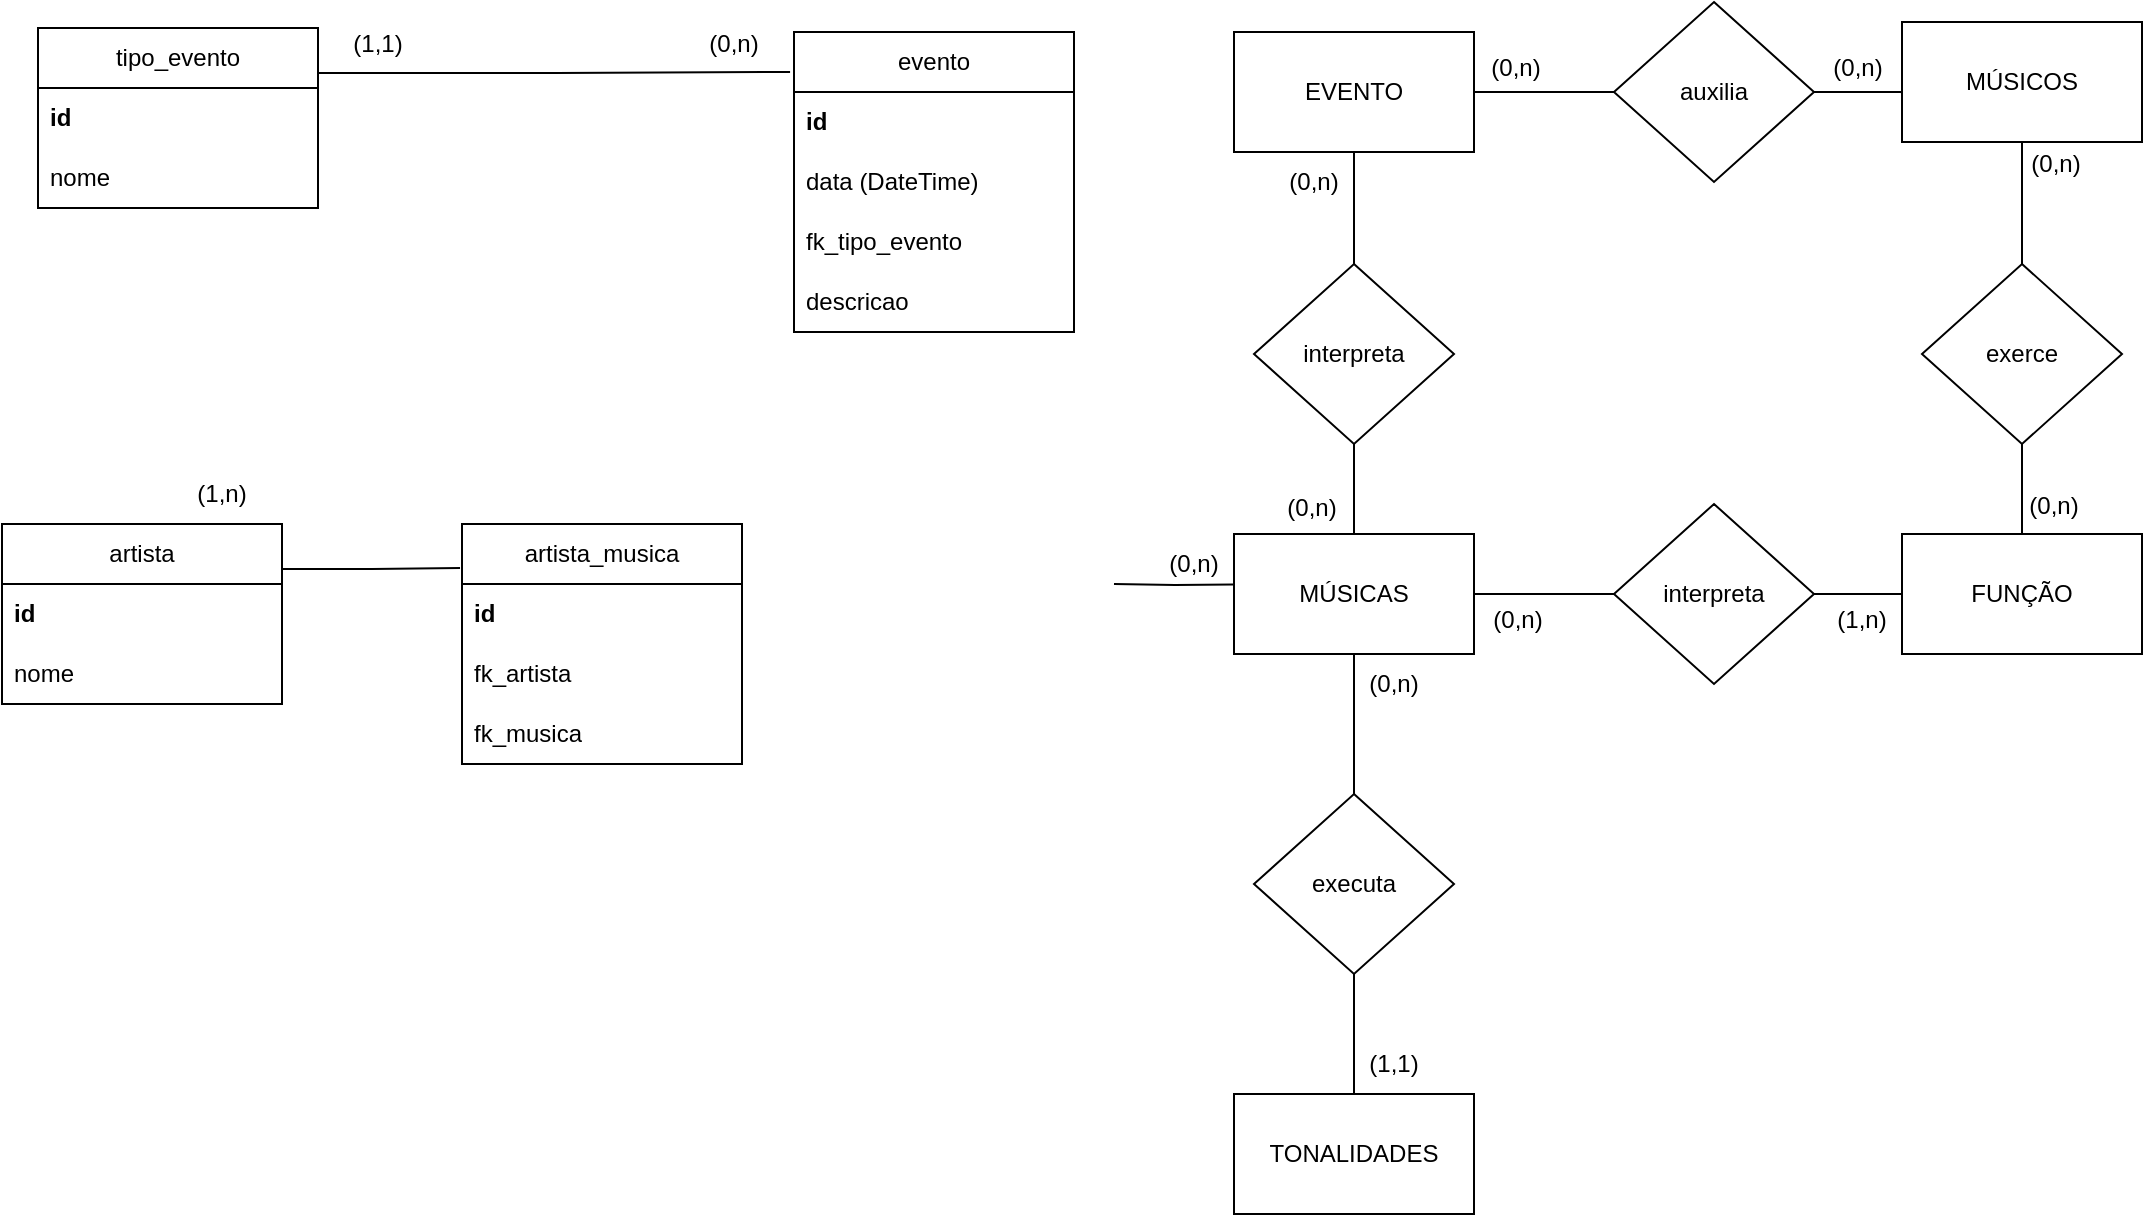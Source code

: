 <mxfile version="26.1.1" pages="4">
  <diagram name="MER_ver4" id="eujvrq_PeS3J3ftfPqxR">
    <mxGraphModel dx="2261" dy="744" grid="1" gridSize="10" guides="1" tooltips="1" connect="1" arrows="1" fold="1" page="1" pageScale="1" pageWidth="827" pageHeight="1169" math="0" shadow="0">
      <root>
        <mxCell id="3Fhdh68ZYhgmU5-VWTLy-0" />
        <mxCell id="3Fhdh68ZYhgmU5-VWTLy-1" parent="3Fhdh68ZYhgmU5-VWTLy-0" />
        <mxCell id="3Fhdh68ZYhgmU5-VWTLy-2" value="MÚSICAS" style="rounded=0;whiteSpace=wrap;html=1;" vertex="1" parent="3Fhdh68ZYhgmU5-VWTLy-1">
          <mxGeometry x="358" y="590" width="120" height="60" as="geometry" />
        </mxCell>
        <mxCell id="3Fhdh68ZYhgmU5-VWTLy-3" value="auxilia" style="rhombus;whiteSpace=wrap;html=1;" vertex="1" parent="3Fhdh68ZYhgmU5-VWTLy-1">
          <mxGeometry x="548" y="324" width="100" height="90" as="geometry" />
        </mxCell>
        <mxCell id="3Fhdh68ZYhgmU5-VWTLy-5" value="FUNÇÃO" style="rounded=0;whiteSpace=wrap;html=1;" vertex="1" parent="3Fhdh68ZYhgmU5-VWTLy-1">
          <mxGeometry x="692" y="590" width="120" height="60" as="geometry" />
        </mxCell>
        <mxCell id="3Fhdh68ZYhgmU5-VWTLy-6" value="" style="endArrow=none;html=1;rounded=0;exitX=1;exitY=0.5;exitDx=0;exitDy=0;entryX=0;entryY=0.5;entryDx=0;entryDy=0;edgeStyle=orthogonalEdgeStyle;elbow=vertical;" edge="1" parent="3Fhdh68ZYhgmU5-VWTLy-1" source="3Fhdh68ZYhgmU5-VWTLy-38" target="3Fhdh68ZYhgmU5-VWTLy-3">
          <mxGeometry width="50" height="50" relative="1" as="geometry">
            <mxPoint x="578" y="534" as="sourcePoint" />
            <mxPoint x="628" y="484" as="targetPoint" />
          </mxGeometry>
        </mxCell>
        <mxCell id="3Fhdh68ZYhgmU5-VWTLy-7" style="edgeStyle=orthogonalEdgeStyle;rounded=0;orthogonalLoop=1;jettySize=auto;html=1;exitX=1;exitY=0.5;exitDx=0;exitDy=0;entryX=-0.005;entryY=0.586;entryDx=0;entryDy=0;endArrow=none;startFill=0;entryPerimeter=0;" edge="1" parent="3Fhdh68ZYhgmU5-VWTLy-1" source="3Fhdh68ZYhgmU5-VWTLy-3" target="3Fhdh68ZYhgmU5-VWTLy-35">
          <mxGeometry relative="1" as="geometry">
            <Array as="points">
              <mxPoint x="708" y="369" />
            </Array>
          </mxGeometry>
        </mxCell>
        <mxCell id="3Fhdh68ZYhgmU5-VWTLy-8" value="TONALIDADES" style="rounded=0;whiteSpace=wrap;html=1;" vertex="1" parent="3Fhdh68ZYhgmU5-VWTLy-1">
          <mxGeometry x="358" y="870" width="120" height="60" as="geometry" />
        </mxCell>
        <mxCell id="3Fhdh68ZYhgmU5-VWTLy-9" style="edgeStyle=orthogonalEdgeStyle;rounded=0;orthogonalLoop=1;jettySize=auto;html=1;exitX=0.5;exitY=1;exitDx=0;exitDy=0;entryX=0.5;entryY=0;entryDx=0;entryDy=0;endArrow=none;startFill=0;" edge="1" parent="3Fhdh68ZYhgmU5-VWTLy-1" source="3Fhdh68ZYhgmU5-VWTLy-33" target="3Fhdh68ZYhgmU5-VWTLy-5">
          <mxGeometry relative="1" as="geometry" />
        </mxCell>
        <mxCell id="3Fhdh68ZYhgmU5-VWTLy-10" style="edgeStyle=orthogonalEdgeStyle;rounded=0;orthogonalLoop=1;jettySize=auto;html=1;exitX=0.5;exitY=1;exitDx=0;exitDy=0;endArrow=none;startFill=0;" edge="1" parent="3Fhdh68ZYhgmU5-VWTLy-1" source="3Fhdh68ZYhgmU5-VWTLy-35" target="3Fhdh68ZYhgmU5-VWTLy-33">
          <mxGeometry relative="1" as="geometry">
            <mxPoint x="712" y="360" as="sourcePoint" />
            <mxPoint x="763" y="275" as="targetPoint" />
          </mxGeometry>
        </mxCell>
        <mxCell id="3Fhdh68ZYhgmU5-VWTLy-11" value="executa" style="rhombus;whiteSpace=wrap;html=1;" vertex="1" parent="3Fhdh68ZYhgmU5-VWTLy-1">
          <mxGeometry x="368" y="720" width="100" height="90" as="geometry" />
        </mxCell>
        <mxCell id="3Fhdh68ZYhgmU5-VWTLy-12" style="edgeStyle=orthogonalEdgeStyle;rounded=0;orthogonalLoop=1;jettySize=auto;html=1;exitX=0.5;exitY=1;exitDx=0;exitDy=0;endArrow=none;startFill=0;entryX=0.5;entryY=0;entryDx=0;entryDy=0;" edge="1" parent="3Fhdh68ZYhgmU5-VWTLy-1" source="3Fhdh68ZYhgmU5-VWTLy-11" target="3Fhdh68ZYhgmU5-VWTLy-8">
          <mxGeometry relative="1" as="geometry">
            <mxPoint x="558" y="680" as="sourcePoint" />
            <mxPoint x="588" y="830" as="targetPoint" />
          </mxGeometry>
        </mxCell>
        <mxCell id="3Fhdh68ZYhgmU5-VWTLy-13" value="(1,1)" style="text;html=1;align=center;verticalAlign=middle;whiteSpace=wrap;rounded=0;" vertex="1" parent="3Fhdh68ZYhgmU5-VWTLy-1">
          <mxGeometry x="408" y="840" width="60" height="30" as="geometry" />
        </mxCell>
        <mxCell id="3Fhdh68ZYhgmU5-VWTLy-16" value="(1,n)" style="text;html=1;align=center;verticalAlign=middle;whiteSpace=wrap;rounded=0;" vertex="1" parent="3Fhdh68ZYhgmU5-VWTLy-1">
          <mxGeometry x="-178" y="555" width="60" height="30" as="geometry" />
        </mxCell>
        <mxCell id="3Fhdh68ZYhgmU5-VWTLy-17" value="" style="group;" vertex="1" connectable="0" parent="3Fhdh68ZYhgmU5-VWTLy-1">
          <mxGeometry x="308" y="590" width="60" height="30" as="geometry" />
        </mxCell>
        <mxCell id="3Fhdh68ZYhgmU5-VWTLy-18" style="rounded=0;orthogonalLoop=1;jettySize=auto;html=1;exitX=1;exitY=0.5;exitDx=0;exitDy=0;endArrow=none;startFill=0;entryX=-0.003;entryY=0.42;entryDx=0;entryDy=0;entryPerimeter=0;edgeStyle=orthogonalEdgeStyle;" edge="1" parent="3Fhdh68ZYhgmU5-VWTLy-17" target="3Fhdh68ZYhgmU5-VWTLy-2">
          <mxGeometry relative="1" as="geometry">
            <mxPoint x="-10" y="25" as="sourcePoint" />
            <mxPoint x="273" y="-160" as="targetPoint" />
          </mxGeometry>
        </mxCell>
        <mxCell id="3Fhdh68ZYhgmU5-VWTLy-19" value="(0,n)" style="text;html=1;align=center;verticalAlign=middle;whiteSpace=wrap;rounded=0;" vertex="1" parent="3Fhdh68ZYhgmU5-VWTLy-17">
          <mxGeometry width="60" height="30" as="geometry" />
        </mxCell>
        <mxCell id="3Fhdh68ZYhgmU5-VWTLy-20" value="" style="group;" vertex="1" connectable="0" parent="3Fhdh68ZYhgmU5-VWTLy-1">
          <mxGeometry x="408" y="650" width="60" height="30" as="geometry" />
        </mxCell>
        <mxCell id="3Fhdh68ZYhgmU5-VWTLy-21" style="edgeStyle=orthogonalEdgeStyle;rounded=0;orthogonalLoop=1;jettySize=auto;html=1;exitX=0.5;exitY=1;exitDx=0;exitDy=0;endArrow=none;startFill=0;entryX=0.5;entryY=0;entryDx=0;entryDy=0;" edge="1" parent="3Fhdh68ZYhgmU5-VWTLy-20" source="3Fhdh68ZYhgmU5-VWTLy-2" target="3Fhdh68ZYhgmU5-VWTLy-11">
          <mxGeometry relative="1" as="geometry">
            <mxPoint x="243.5" y="10" as="sourcePoint" />
            <mxPoint x="273.5" y="160" as="targetPoint" />
          </mxGeometry>
        </mxCell>
        <mxCell id="3Fhdh68ZYhgmU5-VWTLy-22" value="(0,n)" style="text;html=1;align=center;verticalAlign=middle;whiteSpace=wrap;rounded=0;" vertex="1" parent="3Fhdh68ZYhgmU5-VWTLy-20">
          <mxGeometry width="60" height="30" as="geometry" />
        </mxCell>
        <mxCell id="3Fhdh68ZYhgmU5-VWTLy-23" value="interpreta" style="rhombus;whiteSpace=wrap;html=1;" vertex="1" parent="3Fhdh68ZYhgmU5-VWTLy-1">
          <mxGeometry x="548" y="575" width="100" height="90" as="geometry" />
        </mxCell>
        <mxCell id="3Fhdh68ZYhgmU5-VWTLy-24" style="edgeStyle=orthogonalEdgeStyle;rounded=0;orthogonalLoop=1;jettySize=auto;html=1;endArrow=none;startFill=0;entryX=1;entryY=0.5;entryDx=0;entryDy=0;exitX=0;exitY=0.5;exitDx=0;exitDy=0;" edge="1" parent="3Fhdh68ZYhgmU5-VWTLy-1" source="3Fhdh68ZYhgmU5-VWTLy-23" target="3Fhdh68ZYhgmU5-VWTLy-2">
          <mxGeometry relative="1" as="geometry">
            <mxPoint x="628" y="680" as="sourcePoint" />
            <mxPoint x="618" y="750" as="targetPoint" />
          </mxGeometry>
        </mxCell>
        <mxCell id="3Fhdh68ZYhgmU5-VWTLy-25" style="edgeStyle=orthogonalEdgeStyle;rounded=0;orthogonalLoop=1;jettySize=auto;html=1;endArrow=none;startFill=0;entryX=1;entryY=0.5;entryDx=0;entryDy=0;exitX=0;exitY=0.5;exitDx=0;exitDy=0;" edge="1" parent="3Fhdh68ZYhgmU5-VWTLy-1" source="3Fhdh68ZYhgmU5-VWTLy-5" target="3Fhdh68ZYhgmU5-VWTLy-23">
          <mxGeometry relative="1" as="geometry">
            <mxPoint x="602" y="750" as="sourcePoint" />
            <mxPoint x="701.97" y="730" as="targetPoint" />
            <Array as="points" />
          </mxGeometry>
        </mxCell>
        <mxCell id="3Fhdh68ZYhgmU5-VWTLy-26" value="(0,n)" style="text;html=1;align=center;verticalAlign=middle;whiteSpace=wrap;rounded=0;" vertex="1" parent="3Fhdh68ZYhgmU5-VWTLy-1">
          <mxGeometry x="470" y="618" width="60" height="30" as="geometry" />
        </mxCell>
        <mxCell id="3Fhdh68ZYhgmU5-VWTLy-27" value="(1,n)" style="text;html=1;align=center;verticalAlign=middle;whiteSpace=wrap;rounded=0;" vertex="1" parent="3Fhdh68ZYhgmU5-VWTLy-1">
          <mxGeometry x="642" y="618" width="60" height="30" as="geometry" />
        </mxCell>
        <mxCell id="3Fhdh68ZYhgmU5-VWTLy-28" value="interpreta" style="rhombus;whiteSpace=wrap;html=1;" vertex="1" parent="3Fhdh68ZYhgmU5-VWTLy-1">
          <mxGeometry x="368" y="455" width="100" height="90" as="geometry" />
        </mxCell>
        <mxCell id="3Fhdh68ZYhgmU5-VWTLy-29" style="edgeStyle=orthogonalEdgeStyle;rounded=0;orthogonalLoop=1;jettySize=auto;html=1;endArrow=none;startFill=0;exitX=0.5;exitY=1;exitDx=0;exitDy=0;entryX=0.5;entryY=0;entryDx=0;entryDy=0;" edge="1" parent="3Fhdh68ZYhgmU5-VWTLy-1" source="3Fhdh68ZYhgmU5-VWTLy-38" target="3Fhdh68ZYhgmU5-VWTLy-28">
          <mxGeometry relative="1" as="geometry">
            <mxPoint x="388" y="502.5" as="sourcePoint" />
            <mxPoint x="248" y="504" as="targetPoint" />
          </mxGeometry>
        </mxCell>
        <mxCell id="3Fhdh68ZYhgmU5-VWTLy-30" style="edgeStyle=orthogonalEdgeStyle;rounded=0;orthogonalLoop=1;jettySize=auto;html=1;endArrow=none;startFill=0;entryX=0.5;entryY=0;entryDx=0;entryDy=0;exitX=0.5;exitY=1;exitDx=0;exitDy=0;" edge="1" parent="3Fhdh68ZYhgmU5-VWTLy-1" source="3Fhdh68ZYhgmU5-VWTLy-28" target="3Fhdh68ZYhgmU5-VWTLy-2">
          <mxGeometry relative="1" as="geometry">
            <mxPoint x="668" y="500" as="sourcePoint" />
            <mxPoint x="488" y="515" as="targetPoint" />
          </mxGeometry>
        </mxCell>
        <mxCell id="3Fhdh68ZYhgmU5-VWTLy-31" value="" style="group" vertex="1" connectable="0" parent="3Fhdh68ZYhgmU5-VWTLy-1">
          <mxGeometry x="702" y="455" width="110" height="120" as="geometry" />
        </mxCell>
        <mxCell id="3Fhdh68ZYhgmU5-VWTLy-32" value="" style="group" vertex="1" connectable="0" parent="3Fhdh68ZYhgmU5-VWTLy-31">
          <mxGeometry width="100" height="110" as="geometry" />
        </mxCell>
        <mxCell id="3Fhdh68ZYhgmU5-VWTLy-33" value="exerce" style="rhombus;whiteSpace=wrap;html=1;" vertex="1" parent="3Fhdh68ZYhgmU5-VWTLy-32">
          <mxGeometry width="100" height="90" as="geometry" />
        </mxCell>
        <mxCell id="3Fhdh68ZYhgmU5-VWTLy-34" value="(0,n)" style="text;html=1;align=center;verticalAlign=middle;whiteSpace=wrap;rounded=0;container=0;" vertex="1" parent="3Fhdh68ZYhgmU5-VWTLy-1">
          <mxGeometry x="640" y="342" width="60" height="30" as="geometry" />
        </mxCell>
        <mxCell id="3Fhdh68ZYhgmU5-VWTLy-35" value="MÚSICOS" style="rounded=0;whiteSpace=wrap;html=1;" vertex="1" parent="3Fhdh68ZYhgmU5-VWTLy-1">
          <mxGeometry x="692" y="334" width="120" height="60" as="geometry" />
        </mxCell>
        <mxCell id="3Fhdh68ZYhgmU5-VWTLy-36" value="(0,n)" style="text;html=1;align=center;verticalAlign=middle;whiteSpace=wrap;rounded=0;" vertex="1" parent="3Fhdh68ZYhgmU5-VWTLy-1">
          <mxGeometry x="739" y="390" width="60" height="30" as="geometry" />
        </mxCell>
        <mxCell id="3Fhdh68ZYhgmU5-VWTLy-37" value="" style="group;" vertex="1" connectable="0" parent="3Fhdh68ZYhgmU5-VWTLy-1">
          <mxGeometry x="358" y="334" width="166" height="65" as="geometry" />
        </mxCell>
        <mxCell id="3Fhdh68ZYhgmU5-VWTLy-38" value="EVENTO" style="rounded=0;whiteSpace=wrap;html=1;" vertex="1" parent="3Fhdh68ZYhgmU5-VWTLy-37">
          <mxGeometry y="5" width="120" height="60" as="geometry" />
        </mxCell>
        <mxCell id="3Fhdh68ZYhgmU5-VWTLy-39" value="(0,n)" style="text;html=1;align=center;verticalAlign=middle;whiteSpace=wrap;rounded=0;" vertex="1" parent="3Fhdh68ZYhgmU5-VWTLy-37">
          <mxGeometry x="111" y="8" width="60" height="30" as="geometry" />
        </mxCell>
        <mxCell id="3Fhdh68ZYhgmU5-VWTLy-40" value="(0,n)" style="text;html=1;align=center;verticalAlign=middle;whiteSpace=wrap;rounded=0;" vertex="1" parent="3Fhdh68ZYhgmU5-VWTLy-1">
          <mxGeometry x="368" y="399" width="60" height="30" as="geometry" />
        </mxCell>
        <mxCell id="3Fhdh68ZYhgmU5-VWTLy-41" value="(0,n)" style="text;html=1;align=center;verticalAlign=middle;whiteSpace=wrap;rounded=0;" vertex="1" parent="3Fhdh68ZYhgmU5-VWTLy-1">
          <mxGeometry x="367" y="562" width="60" height="30" as="geometry" />
        </mxCell>
        <mxCell id="3Fhdh68ZYhgmU5-VWTLy-42" value="(0,n)" style="text;html=1;align=center;verticalAlign=middle;whiteSpace=wrap;rounded=0;" vertex="1" parent="3Fhdh68ZYhgmU5-VWTLy-1">
          <mxGeometry x="738" y="560.5" width="60" height="30" as="geometry" />
        </mxCell>
        <mxCell id="3Fhdh68ZYhgmU5-VWTLy-47" value="(1,1)" style="text;html=1;align=center;verticalAlign=middle;whiteSpace=wrap;rounded=0;" vertex="1" parent="3Fhdh68ZYhgmU5-VWTLy-1">
          <mxGeometry x="-100" y="330" width="60" height="30" as="geometry" />
        </mxCell>
        <mxCell id="3Fhdh68ZYhgmU5-VWTLy-48" value="(0,n)" style="text;html=1;align=center;verticalAlign=middle;whiteSpace=wrap;rounded=0;" vertex="1" parent="3Fhdh68ZYhgmU5-VWTLy-1">
          <mxGeometry x="78" y="330" width="60" height="30" as="geometry" />
        </mxCell>
        <mxCell id="keDgH_HDW0-6vQzka-8k-0" value="tipo_evento" style="swimlane;fontStyle=0;childLayout=stackLayout;horizontal=1;startSize=30;horizontalStack=0;resizeParent=1;resizeParentMax=0;resizeLast=0;collapsible=1;marginBottom=0;whiteSpace=wrap;html=1;" vertex="1" parent="3Fhdh68ZYhgmU5-VWTLy-1">
          <mxGeometry x="-240" y="337" width="140" height="90" as="geometry" />
        </mxCell>
        <mxCell id="keDgH_HDW0-6vQzka-8k-1" value="&lt;b&gt;id&lt;/b&gt;" style="text;strokeColor=none;fillColor=none;align=left;verticalAlign=middle;spacingLeft=4;spacingRight=4;overflow=hidden;points=[[0,0.5],[1,0.5]];portConstraint=eastwest;rotatable=0;whiteSpace=wrap;html=1;" vertex="1" parent="keDgH_HDW0-6vQzka-8k-0">
          <mxGeometry y="30" width="140" height="30" as="geometry" />
        </mxCell>
        <mxCell id="keDgH_HDW0-6vQzka-8k-2" value="nome" style="text;strokeColor=none;fillColor=none;align=left;verticalAlign=middle;spacingLeft=4;spacingRight=4;overflow=hidden;points=[[0,0.5],[1,0.5]];portConstraint=eastwest;rotatable=0;whiteSpace=wrap;html=1;" vertex="1" parent="keDgH_HDW0-6vQzka-8k-0">
          <mxGeometry y="60" width="140" height="30" as="geometry" />
        </mxCell>
        <mxCell id="keDgH_HDW0-6vQzka-8k-5" value="evento" style="swimlane;fontStyle=0;childLayout=stackLayout;horizontal=1;startSize=30;horizontalStack=0;resizeParent=1;resizeParentMax=0;resizeLast=0;collapsible=1;marginBottom=0;whiteSpace=wrap;html=1;" vertex="1" parent="3Fhdh68ZYhgmU5-VWTLy-1">
          <mxGeometry x="138" y="339" width="140" height="150" as="geometry" />
        </mxCell>
        <mxCell id="keDgH_HDW0-6vQzka-8k-6" value="&lt;b&gt;id&lt;/b&gt;" style="text;strokeColor=none;fillColor=none;align=left;verticalAlign=middle;spacingLeft=4;spacingRight=4;overflow=hidden;points=[[0,0.5],[1,0.5]];portConstraint=eastwest;rotatable=0;whiteSpace=wrap;html=1;" vertex="1" parent="keDgH_HDW0-6vQzka-8k-5">
          <mxGeometry y="30" width="140" height="30" as="geometry" />
        </mxCell>
        <mxCell id="keDgH_HDW0-6vQzka-8k-7" value="data (DateTime)" style="text;strokeColor=none;fillColor=none;align=left;verticalAlign=middle;spacingLeft=4;spacingRight=4;overflow=hidden;points=[[0,0.5],[1,0.5]];portConstraint=eastwest;rotatable=0;whiteSpace=wrap;html=1;" vertex="1" parent="keDgH_HDW0-6vQzka-8k-5">
          <mxGeometry y="60" width="140" height="30" as="geometry" />
        </mxCell>
        <mxCell id="keDgH_HDW0-6vQzka-8k-8" value="fk_tipo_evento" style="text;strokeColor=none;fillColor=none;align=left;verticalAlign=middle;spacingLeft=4;spacingRight=4;overflow=hidden;points=[[0,0.5],[1,0.5]];portConstraint=eastwest;rotatable=0;whiteSpace=wrap;html=1;" vertex="1" parent="keDgH_HDW0-6vQzka-8k-5">
          <mxGeometry y="90" width="140" height="30" as="geometry" />
        </mxCell>
        <mxCell id="keDgH_HDW0-6vQzka-8k-11" value="descricao" style="text;strokeColor=none;fillColor=none;align=left;verticalAlign=middle;spacingLeft=4;spacingRight=4;overflow=hidden;points=[[0,0.5],[1,0.5]];portConstraint=eastwest;rotatable=0;whiteSpace=wrap;html=1;" vertex="1" parent="keDgH_HDW0-6vQzka-8k-5">
          <mxGeometry y="120" width="140" height="30" as="geometry" />
        </mxCell>
        <mxCell id="keDgH_HDW0-6vQzka-8k-10" style="edgeStyle=orthogonalEdgeStyle;rounded=0;orthogonalLoop=1;jettySize=auto;html=1;exitX=1;exitY=0.25;exitDx=0;exitDy=0;entryX=-0.014;entryY=0.133;entryDx=0;entryDy=0;entryPerimeter=0;endArrow=none;startFill=0;" edge="1" parent="3Fhdh68ZYhgmU5-VWTLy-1" source="keDgH_HDW0-6vQzka-8k-0" target="keDgH_HDW0-6vQzka-8k-5">
          <mxGeometry relative="1" as="geometry" />
        </mxCell>
        <mxCell id="keDgH_HDW0-6vQzka-8k-12" value="artista" style="swimlane;fontStyle=0;childLayout=stackLayout;horizontal=1;startSize=30;horizontalStack=0;resizeParent=1;resizeParentMax=0;resizeLast=0;collapsible=1;marginBottom=0;whiteSpace=wrap;html=1;" vertex="1" parent="3Fhdh68ZYhgmU5-VWTLy-1">
          <mxGeometry x="-258" y="585" width="140" height="90" as="geometry" />
        </mxCell>
        <mxCell id="keDgH_HDW0-6vQzka-8k-13" value="&lt;b&gt;id&lt;/b&gt;" style="text;strokeColor=none;fillColor=none;align=left;verticalAlign=middle;spacingLeft=4;spacingRight=4;overflow=hidden;points=[[0,0.5],[1,0.5]];portConstraint=eastwest;rotatable=0;whiteSpace=wrap;html=1;" vertex="1" parent="keDgH_HDW0-6vQzka-8k-12">
          <mxGeometry y="30" width="140" height="30" as="geometry" />
        </mxCell>
        <mxCell id="keDgH_HDW0-6vQzka-8k-14" value="nome" style="text;strokeColor=none;fillColor=none;align=left;verticalAlign=middle;spacingLeft=4;spacingRight=4;overflow=hidden;points=[[0,0.5],[1,0.5]];portConstraint=eastwest;rotatable=0;whiteSpace=wrap;html=1;" vertex="1" parent="keDgH_HDW0-6vQzka-8k-12">
          <mxGeometry y="60" width="140" height="30" as="geometry" />
        </mxCell>
        <mxCell id="keDgH_HDW0-6vQzka-8k-17" value="artista_musica" style="swimlane;fontStyle=0;childLayout=stackLayout;horizontal=1;startSize=30;horizontalStack=0;resizeParent=1;resizeParentMax=0;resizeLast=0;collapsible=1;marginBottom=0;whiteSpace=wrap;html=1;" vertex="1" parent="3Fhdh68ZYhgmU5-VWTLy-1">
          <mxGeometry x="-28" y="585" width="140" height="120" as="geometry" />
        </mxCell>
        <mxCell id="keDgH_HDW0-6vQzka-8k-18" value="&lt;b&gt;id&lt;/b&gt;" style="text;strokeColor=none;fillColor=none;align=left;verticalAlign=middle;spacingLeft=4;spacingRight=4;overflow=hidden;points=[[0,0.5],[1,0.5]];portConstraint=eastwest;rotatable=0;whiteSpace=wrap;html=1;" vertex="1" parent="keDgH_HDW0-6vQzka-8k-17">
          <mxGeometry y="30" width="140" height="30" as="geometry" />
        </mxCell>
        <mxCell id="keDgH_HDW0-6vQzka-8k-19" value="fk_artista" style="text;strokeColor=none;fillColor=none;align=left;verticalAlign=middle;spacingLeft=4;spacingRight=4;overflow=hidden;points=[[0,0.5],[1,0.5]];portConstraint=eastwest;rotatable=0;whiteSpace=wrap;html=1;" vertex="1" parent="keDgH_HDW0-6vQzka-8k-17">
          <mxGeometry y="60" width="140" height="30" as="geometry" />
        </mxCell>
        <mxCell id="keDgH_HDW0-6vQzka-8k-20" value="fk_musica" style="text;strokeColor=none;fillColor=none;align=left;verticalAlign=middle;spacingLeft=4;spacingRight=4;overflow=hidden;points=[[0,0.5],[1,0.5]];portConstraint=eastwest;rotatable=0;whiteSpace=wrap;html=1;" vertex="1" parent="keDgH_HDW0-6vQzka-8k-17">
          <mxGeometry y="90" width="140" height="30" as="geometry" />
        </mxCell>
        <mxCell id="keDgH_HDW0-6vQzka-8k-22" style="edgeStyle=orthogonalEdgeStyle;rounded=0;orthogonalLoop=1;jettySize=auto;html=1;exitX=1;exitY=0.25;exitDx=0;exitDy=0;entryX=-0.007;entryY=0.183;entryDx=0;entryDy=0;entryPerimeter=0;endArrow=none;startFill=0;endFill=1;" edge="1" parent="3Fhdh68ZYhgmU5-VWTLy-1" source="keDgH_HDW0-6vQzka-8k-12" target="keDgH_HDW0-6vQzka-8k-17">
          <mxGeometry relative="1" as="geometry" />
        </mxCell>
      </root>
    </mxGraphModel>
  </diagram>
  <diagram name="MER_ver3" id="PspEnpLN4uV9ZOp_XvrY">
    <mxGraphModel dx="1434" dy="744" grid="1" gridSize="10" guides="1" tooltips="1" connect="1" arrows="1" fold="1" page="1" pageScale="1" pageWidth="827" pageHeight="1169" math="0" shadow="0">
      <root>
        <mxCell id="5YsJFOS2C-EcRoHomSBd-0" />
        <mxCell id="5YsJFOS2C-EcRoHomSBd-1" parent="5YsJFOS2C-EcRoHomSBd-0" />
        <mxCell id="5YsJFOS2C-EcRoHomSBd-2" value="MÚSICAS" style="rounded=0;whiteSpace=wrap;html=1;" vertex="1" parent="5YsJFOS2C-EcRoHomSBd-1">
          <mxGeometry x="358" y="590" width="120" height="60" as="geometry" />
        </mxCell>
        <mxCell id="5YsJFOS2C-EcRoHomSBd-3" value="auxilia" style="rhombus;whiteSpace=wrap;html=1;" vertex="1" parent="5YsJFOS2C-EcRoHomSBd-1">
          <mxGeometry x="548" y="324" width="100" height="90" as="geometry" />
        </mxCell>
        <mxCell id="5YsJFOS2C-EcRoHomSBd-4" value="ARTISTA" style="rounded=0;whiteSpace=wrap;html=1;" vertex="1" parent="5YsJFOS2C-EcRoHomSBd-1">
          <mxGeometry x="18" y="585" width="120" height="60" as="geometry" />
        </mxCell>
        <mxCell id="5YsJFOS2C-EcRoHomSBd-5" value="FUNÇÃO" style="rounded=0;whiteSpace=wrap;html=1;" vertex="1" parent="5YsJFOS2C-EcRoHomSBd-1">
          <mxGeometry x="692" y="590" width="120" height="60" as="geometry" />
        </mxCell>
        <mxCell id="5YsJFOS2C-EcRoHomSBd-6" value="" style="endArrow=none;html=1;rounded=0;exitX=1;exitY=0.5;exitDx=0;exitDy=0;entryX=0;entryY=0.5;entryDx=0;entryDy=0;edgeStyle=orthogonalEdgeStyle;elbow=vertical;" edge="1" parent="5YsJFOS2C-EcRoHomSBd-1" source="5YsJFOS2C-EcRoHomSBd-38" target="5YsJFOS2C-EcRoHomSBd-3">
          <mxGeometry width="50" height="50" relative="1" as="geometry">
            <mxPoint x="578" y="534" as="sourcePoint" />
            <mxPoint x="628" y="484" as="targetPoint" />
          </mxGeometry>
        </mxCell>
        <mxCell id="5YsJFOS2C-EcRoHomSBd-7" style="edgeStyle=orthogonalEdgeStyle;rounded=0;orthogonalLoop=1;jettySize=auto;html=1;exitX=1;exitY=0.5;exitDx=0;exitDy=0;entryX=-0.005;entryY=0.586;entryDx=0;entryDy=0;endArrow=none;startFill=0;entryPerimeter=0;" edge="1" parent="5YsJFOS2C-EcRoHomSBd-1" source="5YsJFOS2C-EcRoHomSBd-3" target="5YsJFOS2C-EcRoHomSBd-35">
          <mxGeometry relative="1" as="geometry">
            <Array as="points">
              <mxPoint x="708" y="369" />
            </Array>
          </mxGeometry>
        </mxCell>
        <mxCell id="5YsJFOS2C-EcRoHomSBd-8" value="TONALIDADES" style="rounded=0;whiteSpace=wrap;html=1;" vertex="1" parent="5YsJFOS2C-EcRoHomSBd-1">
          <mxGeometry x="358" y="870" width="120" height="60" as="geometry" />
        </mxCell>
        <mxCell id="5YsJFOS2C-EcRoHomSBd-9" style="edgeStyle=orthogonalEdgeStyle;rounded=0;orthogonalLoop=1;jettySize=auto;html=1;exitX=0.5;exitY=1;exitDx=0;exitDy=0;entryX=0.5;entryY=0;entryDx=0;entryDy=0;endArrow=none;startFill=0;" edge="1" parent="5YsJFOS2C-EcRoHomSBd-1" source="5YsJFOS2C-EcRoHomSBd-33" target="5YsJFOS2C-EcRoHomSBd-5">
          <mxGeometry relative="1" as="geometry" />
        </mxCell>
        <mxCell id="5YsJFOS2C-EcRoHomSBd-10" style="edgeStyle=orthogonalEdgeStyle;rounded=0;orthogonalLoop=1;jettySize=auto;html=1;exitX=0.5;exitY=1;exitDx=0;exitDy=0;endArrow=none;startFill=0;" edge="1" parent="5YsJFOS2C-EcRoHomSBd-1" source="5YsJFOS2C-EcRoHomSBd-35" target="5YsJFOS2C-EcRoHomSBd-33">
          <mxGeometry relative="1" as="geometry">
            <mxPoint x="712" y="360" as="sourcePoint" />
            <mxPoint x="763" y="275" as="targetPoint" />
          </mxGeometry>
        </mxCell>
        <mxCell id="5YsJFOS2C-EcRoHomSBd-11" value="executa" style="rhombus;whiteSpace=wrap;html=1;" vertex="1" parent="5YsJFOS2C-EcRoHomSBd-1">
          <mxGeometry x="368" y="720" width="100" height="90" as="geometry" />
        </mxCell>
        <mxCell id="5YsJFOS2C-EcRoHomSBd-12" style="edgeStyle=orthogonalEdgeStyle;rounded=0;orthogonalLoop=1;jettySize=auto;html=1;exitX=0.5;exitY=1;exitDx=0;exitDy=0;endArrow=none;startFill=0;entryX=0.5;entryY=0;entryDx=0;entryDy=0;" edge="1" parent="5YsJFOS2C-EcRoHomSBd-1" source="5YsJFOS2C-EcRoHomSBd-11" target="5YsJFOS2C-EcRoHomSBd-8">
          <mxGeometry relative="1" as="geometry">
            <mxPoint x="558" y="680" as="sourcePoint" />
            <mxPoint x="588" y="830" as="targetPoint" />
          </mxGeometry>
        </mxCell>
        <mxCell id="5YsJFOS2C-EcRoHomSBd-13" value="(1,1)" style="text;html=1;align=center;verticalAlign=middle;whiteSpace=wrap;rounded=0;" vertex="1" parent="5YsJFOS2C-EcRoHomSBd-1">
          <mxGeometry x="408" y="840" width="60" height="30" as="geometry" />
        </mxCell>
        <mxCell id="5YsJFOS2C-EcRoHomSBd-14" value="interpreta" style="rhombus;whiteSpace=wrap;html=1;" vertex="1" parent="5YsJFOS2C-EcRoHomSBd-1">
          <mxGeometry x="198" y="570" width="100" height="90" as="geometry" />
        </mxCell>
        <mxCell id="5YsJFOS2C-EcRoHomSBd-15" style="edgeStyle=orthogonalEdgeStyle;rounded=0;orthogonalLoop=1;jettySize=auto;html=1;exitX=1;exitY=0.5;exitDx=0;exitDy=0;endArrow=none;startFill=0;entryX=0;entryY=0.5;entryDx=0;entryDy=0;" edge="1" parent="5YsJFOS2C-EcRoHomSBd-1" source="5YsJFOS2C-EcRoHomSBd-4" target="5YsJFOS2C-EcRoHomSBd-14">
          <mxGeometry relative="1" as="geometry">
            <mxPoint x="368" y="480" as="sourcePoint" />
            <mxPoint x="248" y="560" as="targetPoint" />
            <Array as="points" />
          </mxGeometry>
        </mxCell>
        <mxCell id="5YsJFOS2C-EcRoHomSBd-16" value="(1,n)" style="text;html=1;align=center;verticalAlign=middle;whiteSpace=wrap;rounded=0;" vertex="1" parent="5YsJFOS2C-EcRoHomSBd-1">
          <mxGeometry x="126" y="588" width="60" height="30" as="geometry" />
        </mxCell>
        <mxCell id="5YsJFOS2C-EcRoHomSBd-17" value="" style="group;" vertex="1" connectable="0" parent="5YsJFOS2C-EcRoHomSBd-1">
          <mxGeometry x="308" y="590" width="60" height="30" as="geometry" />
        </mxCell>
        <mxCell id="5YsJFOS2C-EcRoHomSBd-18" style="rounded=0;orthogonalLoop=1;jettySize=auto;html=1;exitX=1;exitY=0.5;exitDx=0;exitDy=0;endArrow=none;startFill=0;entryX=-0.003;entryY=0.42;entryDx=0;entryDy=0;entryPerimeter=0;edgeStyle=orthogonalEdgeStyle;" edge="1" parent="5YsJFOS2C-EcRoHomSBd-17" source="5YsJFOS2C-EcRoHomSBd-14" target="5YsJFOS2C-EcRoHomSBd-2">
          <mxGeometry relative="1" as="geometry">
            <mxPoint x="253" y="-230" as="sourcePoint" />
            <mxPoint x="273" y="-160" as="targetPoint" />
          </mxGeometry>
        </mxCell>
        <mxCell id="5YsJFOS2C-EcRoHomSBd-19" value="(0,n)" style="text;html=1;align=center;verticalAlign=middle;whiteSpace=wrap;rounded=0;" vertex="1" parent="5YsJFOS2C-EcRoHomSBd-17">
          <mxGeometry width="60" height="30" as="geometry" />
        </mxCell>
        <mxCell id="5YsJFOS2C-EcRoHomSBd-20" value="" style="group;" vertex="1" connectable="0" parent="5YsJFOS2C-EcRoHomSBd-1">
          <mxGeometry x="408" y="650" width="60" height="30" as="geometry" />
        </mxCell>
        <mxCell id="5YsJFOS2C-EcRoHomSBd-21" style="edgeStyle=orthogonalEdgeStyle;rounded=0;orthogonalLoop=1;jettySize=auto;html=1;exitX=0.5;exitY=1;exitDx=0;exitDy=0;endArrow=none;startFill=0;entryX=0.5;entryY=0;entryDx=0;entryDy=0;" edge="1" parent="5YsJFOS2C-EcRoHomSBd-20" source="5YsJFOS2C-EcRoHomSBd-2" target="5YsJFOS2C-EcRoHomSBd-11">
          <mxGeometry relative="1" as="geometry">
            <mxPoint x="243.5" y="10" as="sourcePoint" />
            <mxPoint x="273.5" y="160" as="targetPoint" />
          </mxGeometry>
        </mxCell>
        <mxCell id="5YsJFOS2C-EcRoHomSBd-22" value="(0,n)" style="text;html=1;align=center;verticalAlign=middle;whiteSpace=wrap;rounded=0;" vertex="1" parent="5YsJFOS2C-EcRoHomSBd-20">
          <mxGeometry width="60" height="30" as="geometry" />
        </mxCell>
        <mxCell id="5YsJFOS2C-EcRoHomSBd-23" value="interpreta" style="rhombus;whiteSpace=wrap;html=1;" vertex="1" parent="5YsJFOS2C-EcRoHomSBd-1">
          <mxGeometry x="548" y="575" width="100" height="90" as="geometry" />
        </mxCell>
        <mxCell id="5YsJFOS2C-EcRoHomSBd-24" style="edgeStyle=orthogonalEdgeStyle;rounded=0;orthogonalLoop=1;jettySize=auto;html=1;endArrow=none;startFill=0;entryX=1;entryY=0.5;entryDx=0;entryDy=0;exitX=0;exitY=0.5;exitDx=0;exitDy=0;" edge="1" parent="5YsJFOS2C-EcRoHomSBd-1" source="5YsJFOS2C-EcRoHomSBd-23" target="5YsJFOS2C-EcRoHomSBd-2">
          <mxGeometry relative="1" as="geometry">
            <mxPoint x="628" y="680" as="sourcePoint" />
            <mxPoint x="618" y="750" as="targetPoint" />
          </mxGeometry>
        </mxCell>
        <mxCell id="5YsJFOS2C-EcRoHomSBd-25" style="edgeStyle=orthogonalEdgeStyle;rounded=0;orthogonalLoop=1;jettySize=auto;html=1;endArrow=none;startFill=0;entryX=1;entryY=0.5;entryDx=0;entryDy=0;exitX=0;exitY=0.5;exitDx=0;exitDy=0;" edge="1" parent="5YsJFOS2C-EcRoHomSBd-1" source="5YsJFOS2C-EcRoHomSBd-5" target="5YsJFOS2C-EcRoHomSBd-23">
          <mxGeometry relative="1" as="geometry">
            <mxPoint x="602" y="750" as="sourcePoint" />
            <mxPoint x="701.97" y="730" as="targetPoint" />
            <Array as="points" />
          </mxGeometry>
        </mxCell>
        <mxCell id="5YsJFOS2C-EcRoHomSBd-26" value="(0,n)" style="text;html=1;align=center;verticalAlign=middle;whiteSpace=wrap;rounded=0;" vertex="1" parent="5YsJFOS2C-EcRoHomSBd-1">
          <mxGeometry x="470" y="618" width="60" height="30" as="geometry" />
        </mxCell>
        <mxCell id="5YsJFOS2C-EcRoHomSBd-27" value="(1,n)" style="text;html=1;align=center;verticalAlign=middle;whiteSpace=wrap;rounded=0;" vertex="1" parent="5YsJFOS2C-EcRoHomSBd-1">
          <mxGeometry x="642" y="618" width="60" height="30" as="geometry" />
        </mxCell>
        <mxCell id="5YsJFOS2C-EcRoHomSBd-28" value="interpreta" style="rhombus;whiteSpace=wrap;html=1;" vertex="1" parent="5YsJFOS2C-EcRoHomSBd-1">
          <mxGeometry x="368" y="455" width="100" height="90" as="geometry" />
        </mxCell>
        <mxCell id="5YsJFOS2C-EcRoHomSBd-29" style="edgeStyle=orthogonalEdgeStyle;rounded=0;orthogonalLoop=1;jettySize=auto;html=1;endArrow=none;startFill=0;exitX=0.5;exitY=1;exitDx=0;exitDy=0;entryX=0.5;entryY=0;entryDx=0;entryDy=0;" edge="1" parent="5YsJFOS2C-EcRoHomSBd-1" source="5YsJFOS2C-EcRoHomSBd-38" target="5YsJFOS2C-EcRoHomSBd-28">
          <mxGeometry relative="1" as="geometry">
            <mxPoint x="388" y="502.5" as="sourcePoint" />
            <mxPoint x="248" y="504" as="targetPoint" />
          </mxGeometry>
        </mxCell>
        <mxCell id="5YsJFOS2C-EcRoHomSBd-30" style="edgeStyle=orthogonalEdgeStyle;rounded=0;orthogonalLoop=1;jettySize=auto;html=1;endArrow=none;startFill=0;entryX=0.5;entryY=0;entryDx=0;entryDy=0;exitX=0.5;exitY=1;exitDx=0;exitDy=0;" edge="1" parent="5YsJFOS2C-EcRoHomSBd-1" source="5YsJFOS2C-EcRoHomSBd-28" target="5YsJFOS2C-EcRoHomSBd-2">
          <mxGeometry relative="1" as="geometry">
            <mxPoint x="668" y="500" as="sourcePoint" />
            <mxPoint x="488" y="515" as="targetPoint" />
          </mxGeometry>
        </mxCell>
        <mxCell id="5YsJFOS2C-EcRoHomSBd-31" value="" style="group" vertex="1" connectable="0" parent="5YsJFOS2C-EcRoHomSBd-1">
          <mxGeometry x="702" y="455" width="110" height="120" as="geometry" />
        </mxCell>
        <mxCell id="5YsJFOS2C-EcRoHomSBd-32" value="" style="group" vertex="1" connectable="0" parent="5YsJFOS2C-EcRoHomSBd-31">
          <mxGeometry width="100" height="110" as="geometry" />
        </mxCell>
        <mxCell id="5YsJFOS2C-EcRoHomSBd-33" value="exerce" style="rhombus;whiteSpace=wrap;html=1;" vertex="1" parent="5YsJFOS2C-EcRoHomSBd-32">
          <mxGeometry width="100" height="90" as="geometry" />
        </mxCell>
        <mxCell id="5YsJFOS2C-EcRoHomSBd-34" value="(0,n)" style="text;html=1;align=center;verticalAlign=middle;whiteSpace=wrap;rounded=0;container=0;" vertex="1" parent="5YsJFOS2C-EcRoHomSBd-1">
          <mxGeometry x="640" y="342" width="60" height="30" as="geometry" />
        </mxCell>
        <mxCell id="5YsJFOS2C-EcRoHomSBd-35" value="MÚSICOS" style="rounded=0;whiteSpace=wrap;html=1;" vertex="1" parent="5YsJFOS2C-EcRoHomSBd-1">
          <mxGeometry x="692" y="334" width="120" height="60" as="geometry" />
        </mxCell>
        <mxCell id="5YsJFOS2C-EcRoHomSBd-36" value="(0,n)" style="text;html=1;align=center;verticalAlign=middle;whiteSpace=wrap;rounded=0;" vertex="1" parent="5YsJFOS2C-EcRoHomSBd-1">
          <mxGeometry x="739" y="390" width="60" height="30" as="geometry" />
        </mxCell>
        <mxCell id="5YsJFOS2C-EcRoHomSBd-37" value="" style="group;" vertex="1" connectable="0" parent="5YsJFOS2C-EcRoHomSBd-1">
          <mxGeometry x="358" y="334" width="166" height="65" as="geometry" />
        </mxCell>
        <mxCell id="5YsJFOS2C-EcRoHomSBd-38" value="EVENTO" style="rounded=0;whiteSpace=wrap;html=1;" vertex="1" parent="5YsJFOS2C-EcRoHomSBd-37">
          <mxGeometry y="5" width="120" height="60" as="geometry" />
        </mxCell>
        <mxCell id="5YsJFOS2C-EcRoHomSBd-39" value="(0,n)" style="text;html=1;align=center;verticalAlign=middle;whiteSpace=wrap;rounded=0;" vertex="1" parent="5YsJFOS2C-EcRoHomSBd-37">
          <mxGeometry x="111" y="8" width="60" height="30" as="geometry" />
        </mxCell>
        <mxCell id="5YsJFOS2C-EcRoHomSBd-40" value="(0,n)" style="text;html=1;align=center;verticalAlign=middle;whiteSpace=wrap;rounded=0;" vertex="1" parent="5YsJFOS2C-EcRoHomSBd-1">
          <mxGeometry x="368" y="399" width="60" height="30" as="geometry" />
        </mxCell>
        <mxCell id="5YsJFOS2C-EcRoHomSBd-41" value="(0,n)" style="text;html=1;align=center;verticalAlign=middle;whiteSpace=wrap;rounded=0;" vertex="1" parent="5YsJFOS2C-EcRoHomSBd-1">
          <mxGeometry x="367" y="562" width="60" height="30" as="geometry" />
        </mxCell>
        <mxCell id="5YsJFOS2C-EcRoHomSBd-42" value="(0,n)" style="text;html=1;align=center;verticalAlign=middle;whiteSpace=wrap;rounded=0;" vertex="1" parent="5YsJFOS2C-EcRoHomSBd-1">
          <mxGeometry x="738" y="560.5" width="60" height="30" as="geometry" />
        </mxCell>
        <mxCell id="91YeXnPzCWtQWNc_IhD9-0" value="TIPO_EVENTO" style="rounded=0;whiteSpace=wrap;html=1;" vertex="1" parent="5YsJFOS2C-EcRoHomSBd-1">
          <mxGeometry x="18" y="339" width="120" height="60" as="geometry" />
        </mxCell>
        <mxCell id="91YeXnPzCWtQWNc_IhD9-2" value="classificado" style="rhombus;whiteSpace=wrap;html=1;" vertex="1" parent="5YsJFOS2C-EcRoHomSBd-1">
          <mxGeometry x="198" y="324" width="100" height="90" as="geometry" />
        </mxCell>
        <mxCell id="91YeXnPzCWtQWNc_IhD9-3" value="" style="endArrow=none;html=1;rounded=0;exitX=0;exitY=0.5;exitDx=0;exitDy=0;entryX=1;entryY=0.5;entryDx=0;entryDy=0;" edge="1" parent="5YsJFOS2C-EcRoHomSBd-1" source="5YsJFOS2C-EcRoHomSBd-38" target="91YeXnPzCWtQWNc_IhD9-2">
          <mxGeometry width="50" height="50" relative="1" as="geometry">
            <mxPoint x="408" y="324" as="sourcePoint" />
            <mxPoint x="458" y="274" as="targetPoint" />
          </mxGeometry>
        </mxCell>
        <mxCell id="91YeXnPzCWtQWNc_IhD9-4" value="" style="endArrow=none;html=1;rounded=0;exitX=0;exitY=0.5;exitDx=0;exitDy=0;entryX=1;entryY=0.5;entryDx=0;entryDy=0;" edge="1" parent="5YsJFOS2C-EcRoHomSBd-1" source="91YeXnPzCWtQWNc_IhD9-2" target="91YeXnPzCWtQWNc_IhD9-0">
          <mxGeometry width="50" height="50" relative="1" as="geometry">
            <mxPoint x="446" y="170" as="sourcePoint" />
            <mxPoint x="496" y="120" as="targetPoint" />
          </mxGeometry>
        </mxCell>
        <mxCell id="91YeXnPzCWtQWNc_IhD9-5" value="(1,1)" style="text;html=1;align=center;verticalAlign=middle;whiteSpace=wrap;rounded=0;" vertex="1" parent="5YsJFOS2C-EcRoHomSBd-1">
          <mxGeometry x="126" y="342" width="60" height="30" as="geometry" />
        </mxCell>
        <mxCell id="91YeXnPzCWtQWNc_IhD9-6" value="(0,n)" style="text;html=1;align=center;verticalAlign=middle;whiteSpace=wrap;rounded=0;" vertex="1" parent="5YsJFOS2C-EcRoHomSBd-1">
          <mxGeometry x="307" y="342" width="60" height="30" as="geometry" />
        </mxCell>
      </root>
    </mxGraphModel>
  </diagram>
  <diagram id="SatTEYAgYeUYYHZU40os" name="MER_ver2">
    <mxGraphModel dx="2012" dy="606" grid="1" gridSize="10" guides="1" tooltips="1" connect="1" arrows="1" fold="1" page="1" pageScale="1" pageWidth="827" pageHeight="1169" math="0" shadow="0">
      <root>
        <mxCell id="0" />
        <mxCell id="1" parent="0" />
        <mxCell id="H5AJkO_vWkVrcAUkGUmM-1" value="MÚSICAS" style="rounded=0;whiteSpace=wrap;html=1;" parent="1" vertex="1">
          <mxGeometry x="322" y="590" width="120" height="60" as="geometry" />
        </mxCell>
        <mxCell id="H5AJkO_vWkVrcAUkGUmM-3" value="auxilia" style="rhombus;whiteSpace=wrap;html=1;" parent="1" vertex="1">
          <mxGeometry x="522" y="324" width="100" height="90" as="geometry" />
        </mxCell>
        <mxCell id="H5AJkO_vWkVrcAUkGUmM-4" value="ARTISTA" style="rounded=0;whiteSpace=wrap;html=1;" parent="1" vertex="1">
          <mxGeometry x="-18" y="585" width="120" height="60" as="geometry" />
        </mxCell>
        <mxCell id="H5AJkO_vWkVrcAUkGUmM-5" value="FUNÇÃO" style="rounded=0;whiteSpace=wrap;html=1;" parent="1" vertex="1">
          <mxGeometry x="692" y="590" width="120" height="60" as="geometry" />
        </mxCell>
        <mxCell id="H5AJkO_vWkVrcAUkGUmM-6" value="" style="endArrow=none;html=1;rounded=0;exitX=1;exitY=0.5;exitDx=0;exitDy=0;entryX=0;entryY=0.5;entryDx=0;entryDy=0;edgeStyle=orthogonalEdgeStyle;elbow=vertical;" parent="1" source="H5AJkO_vWkVrcAUkGUmM-21" target="H5AJkO_vWkVrcAUkGUmM-3" edge="1">
          <mxGeometry width="50" height="50" relative="1" as="geometry">
            <mxPoint x="552" y="534" as="sourcePoint" />
            <mxPoint x="602" y="484" as="targetPoint" />
          </mxGeometry>
        </mxCell>
        <mxCell id="H5AJkO_vWkVrcAUkGUmM-7" style="edgeStyle=orthogonalEdgeStyle;rounded=0;orthogonalLoop=1;jettySize=auto;html=1;exitX=1;exitY=0.5;exitDx=0;exitDy=0;entryX=-0.005;entryY=0.586;entryDx=0;entryDy=0;endArrow=none;startFill=0;entryPerimeter=0;" parent="1" source="H5AJkO_vWkVrcAUkGUmM-3" target="H5AJkO_vWkVrcAUkGUmM-2" edge="1">
          <mxGeometry relative="1" as="geometry">
            <Array as="points">
              <mxPoint x="708" y="369" />
            </Array>
          </mxGeometry>
        </mxCell>
        <mxCell id="H5AJkO_vWkVrcAUkGUmM-8" value="TONALIDADES" style="rounded=0;whiteSpace=wrap;html=1;" parent="1" vertex="1">
          <mxGeometry x="322" y="870" width="120" height="60" as="geometry" />
        </mxCell>
        <mxCell id="H5AJkO_vWkVrcAUkGUmM-9" style="edgeStyle=orthogonalEdgeStyle;rounded=0;orthogonalLoop=1;jettySize=auto;html=1;exitX=0.5;exitY=1;exitDx=0;exitDy=0;entryX=0.5;entryY=0;entryDx=0;entryDy=0;endArrow=none;startFill=0;" parent="1" source="H5AJkO_vWkVrcAUkGUmM-10" target="H5AJkO_vWkVrcAUkGUmM-5" edge="1">
          <mxGeometry relative="1" as="geometry" />
        </mxCell>
        <mxCell id="H5AJkO_vWkVrcAUkGUmM-11" style="edgeStyle=orthogonalEdgeStyle;rounded=0;orthogonalLoop=1;jettySize=auto;html=1;exitX=0.5;exitY=1;exitDx=0;exitDy=0;endArrow=none;startFill=0;" parent="1" source="H5AJkO_vWkVrcAUkGUmM-2" target="H5AJkO_vWkVrcAUkGUmM-10" edge="1">
          <mxGeometry relative="1" as="geometry">
            <mxPoint x="712" y="360" as="sourcePoint" />
            <mxPoint x="763" y="275" as="targetPoint" />
          </mxGeometry>
        </mxCell>
        <mxCell id="H5AJkO_vWkVrcAUkGUmM-15" value="executa" style="rhombus;whiteSpace=wrap;html=1;" parent="1" vertex="1">
          <mxGeometry x="332" y="720" width="100" height="90" as="geometry" />
        </mxCell>
        <mxCell id="H5AJkO_vWkVrcAUkGUmM-16" style="edgeStyle=orthogonalEdgeStyle;rounded=0;orthogonalLoop=1;jettySize=auto;html=1;exitX=0.5;exitY=1;exitDx=0;exitDy=0;endArrow=none;startFill=0;entryX=0.5;entryY=0;entryDx=0;entryDy=0;" parent="1" source="H5AJkO_vWkVrcAUkGUmM-15" target="H5AJkO_vWkVrcAUkGUmM-8" edge="1">
          <mxGeometry relative="1" as="geometry">
            <mxPoint x="522" y="680" as="sourcePoint" />
            <mxPoint x="552" y="830" as="targetPoint" />
          </mxGeometry>
        </mxCell>
        <mxCell id="H5AJkO_vWkVrcAUkGUmM-17" value="(1,1)" style="text;html=1;align=center;verticalAlign=middle;whiteSpace=wrap;rounded=0;" parent="1" vertex="1">
          <mxGeometry x="372" y="840" width="60" height="30" as="geometry" />
        </mxCell>
        <mxCell id="H5AJkO_vWkVrcAUkGUmM-18" value="interpreta" style="rhombus;whiteSpace=wrap;html=1;" parent="1" vertex="1">
          <mxGeometry x="162" y="570" width="100" height="90" as="geometry" />
        </mxCell>
        <mxCell id="H5AJkO_vWkVrcAUkGUmM-19" style="edgeStyle=orthogonalEdgeStyle;rounded=0;orthogonalLoop=1;jettySize=auto;html=1;exitX=1;exitY=0.5;exitDx=0;exitDy=0;endArrow=none;startFill=0;entryX=0;entryY=0.5;entryDx=0;entryDy=0;" parent="1" source="H5AJkO_vWkVrcAUkGUmM-4" target="H5AJkO_vWkVrcAUkGUmM-18" edge="1">
          <mxGeometry relative="1" as="geometry">
            <mxPoint x="332" y="480" as="sourcePoint" />
            <mxPoint x="212" y="560" as="targetPoint" />
            <Array as="points" />
          </mxGeometry>
        </mxCell>
        <mxCell id="H5AJkO_vWkVrcAUkGUmM-23" value="(1,n)" style="text;html=1;align=center;verticalAlign=middle;whiteSpace=wrap;rounded=0;" parent="1" vertex="1">
          <mxGeometry x="90" y="588" width="60" height="30" as="geometry" />
        </mxCell>
        <mxCell id="H5AJkO_vWkVrcAUkGUmM-24" value="" style="group;" parent="1" vertex="1" connectable="0">
          <mxGeometry x="272" y="590" width="60" height="30" as="geometry" />
        </mxCell>
        <mxCell id="H5AJkO_vWkVrcAUkGUmM-25" style="rounded=0;orthogonalLoop=1;jettySize=auto;html=1;exitX=1;exitY=0.5;exitDx=0;exitDy=0;endArrow=none;startFill=0;entryX=-0.003;entryY=0.42;entryDx=0;entryDy=0;entryPerimeter=0;edgeStyle=orthogonalEdgeStyle;" parent="H5AJkO_vWkVrcAUkGUmM-24" source="H5AJkO_vWkVrcAUkGUmM-18" target="H5AJkO_vWkVrcAUkGUmM-1" edge="1">
          <mxGeometry relative="1" as="geometry">
            <mxPoint x="253" y="-230" as="sourcePoint" />
            <mxPoint x="273" y="-160" as="targetPoint" />
          </mxGeometry>
        </mxCell>
        <mxCell id="H5AJkO_vWkVrcAUkGUmM-26" value="(0,n)" style="text;html=1;align=center;verticalAlign=middle;whiteSpace=wrap;rounded=0;" parent="H5AJkO_vWkVrcAUkGUmM-24" vertex="1">
          <mxGeometry width="60" height="30" as="geometry" />
        </mxCell>
        <mxCell id="H5AJkO_vWkVrcAUkGUmM-27" value="" style="group;" parent="1" vertex="1" connectable="0">
          <mxGeometry x="372" y="650" width="60" height="30" as="geometry" />
        </mxCell>
        <mxCell id="H5AJkO_vWkVrcAUkGUmM-28" style="edgeStyle=orthogonalEdgeStyle;rounded=0;orthogonalLoop=1;jettySize=auto;html=1;exitX=0.5;exitY=1;exitDx=0;exitDy=0;endArrow=none;startFill=0;entryX=0.5;entryY=0;entryDx=0;entryDy=0;" parent="H5AJkO_vWkVrcAUkGUmM-27" source="H5AJkO_vWkVrcAUkGUmM-1" target="H5AJkO_vWkVrcAUkGUmM-15" edge="1">
          <mxGeometry relative="1" as="geometry">
            <mxPoint x="243.5" y="10" as="sourcePoint" />
            <mxPoint x="273.5" y="160" as="targetPoint" />
          </mxGeometry>
        </mxCell>
        <mxCell id="H5AJkO_vWkVrcAUkGUmM-29" value="(0,n)" style="text;html=1;align=center;verticalAlign=middle;whiteSpace=wrap;rounded=0;" parent="H5AJkO_vWkVrcAUkGUmM-27" vertex="1">
          <mxGeometry width="60" height="30" as="geometry" />
        </mxCell>
        <mxCell id="H5AJkO_vWkVrcAUkGUmM-30" value="interpreta" style="rhombus;whiteSpace=wrap;html=1;" parent="1" vertex="1">
          <mxGeometry x="522" y="575" width="100" height="90" as="geometry" />
        </mxCell>
        <mxCell id="H5AJkO_vWkVrcAUkGUmM-31" style="edgeStyle=orthogonalEdgeStyle;rounded=0;orthogonalLoop=1;jettySize=auto;html=1;endArrow=none;startFill=0;entryX=1;entryY=0.5;entryDx=0;entryDy=0;exitX=0;exitY=0.5;exitDx=0;exitDy=0;" parent="1" source="H5AJkO_vWkVrcAUkGUmM-30" target="H5AJkO_vWkVrcAUkGUmM-1" edge="1">
          <mxGeometry relative="1" as="geometry">
            <mxPoint x="602" y="680" as="sourcePoint" />
            <mxPoint x="592" y="750" as="targetPoint" />
          </mxGeometry>
        </mxCell>
        <mxCell id="H5AJkO_vWkVrcAUkGUmM-32" style="edgeStyle=orthogonalEdgeStyle;rounded=0;orthogonalLoop=1;jettySize=auto;html=1;endArrow=none;startFill=0;entryX=1;entryY=0.5;entryDx=0;entryDy=0;exitX=0;exitY=0.5;exitDx=0;exitDy=0;" parent="1" source="H5AJkO_vWkVrcAUkGUmM-5" target="H5AJkO_vWkVrcAUkGUmM-30" edge="1">
          <mxGeometry relative="1" as="geometry">
            <mxPoint x="602" y="750" as="sourcePoint" />
            <mxPoint x="701.97" y="730" as="targetPoint" />
            <Array as="points" />
          </mxGeometry>
        </mxCell>
        <mxCell id="H5AJkO_vWkVrcAUkGUmM-33" value="(0,n)" style="text;html=1;align=center;verticalAlign=middle;whiteSpace=wrap;rounded=0;" parent="1" vertex="1">
          <mxGeometry x="434" y="618" width="60" height="30" as="geometry" />
        </mxCell>
        <mxCell id="H5AJkO_vWkVrcAUkGUmM-34" value="(1,n)" style="text;html=1;align=center;verticalAlign=middle;whiteSpace=wrap;rounded=0;" parent="1" vertex="1">
          <mxGeometry x="642" y="618" width="60" height="30" as="geometry" />
        </mxCell>
        <mxCell id="H5AJkO_vWkVrcAUkGUmM-35" value="interpreta" style="rhombus;whiteSpace=wrap;html=1;" parent="1" vertex="1">
          <mxGeometry x="332" y="455" width="100" height="90" as="geometry" />
        </mxCell>
        <mxCell id="H5AJkO_vWkVrcAUkGUmM-36" style="edgeStyle=orthogonalEdgeStyle;rounded=0;orthogonalLoop=1;jettySize=auto;html=1;endArrow=none;startFill=0;exitX=0.5;exitY=1;exitDx=0;exitDy=0;entryX=0.5;entryY=0;entryDx=0;entryDy=0;" parent="1" source="H5AJkO_vWkVrcAUkGUmM-21" target="H5AJkO_vWkVrcAUkGUmM-35" edge="1">
          <mxGeometry relative="1" as="geometry">
            <mxPoint x="352" y="502.5" as="sourcePoint" />
            <mxPoint x="212" y="504" as="targetPoint" />
          </mxGeometry>
        </mxCell>
        <mxCell id="H5AJkO_vWkVrcAUkGUmM-37" style="edgeStyle=orthogonalEdgeStyle;rounded=0;orthogonalLoop=1;jettySize=auto;html=1;endArrow=none;startFill=0;entryX=0.5;entryY=0;entryDx=0;entryDy=0;exitX=0.5;exitY=1;exitDx=0;exitDy=0;" parent="1" source="H5AJkO_vWkVrcAUkGUmM-35" target="H5AJkO_vWkVrcAUkGUmM-1" edge="1">
          <mxGeometry relative="1" as="geometry">
            <mxPoint x="632" y="500" as="sourcePoint" />
            <mxPoint x="452" y="515" as="targetPoint" />
          </mxGeometry>
        </mxCell>
        <mxCell id="H5AJkO_vWkVrcAUkGUmM-42" value="" style="group" parent="1" vertex="1" connectable="0">
          <mxGeometry x="702" y="455" width="110" height="120" as="geometry" />
        </mxCell>
        <mxCell id="H5AJkO_vWkVrcAUkGUmM-46" value="" style="group" parent="H5AJkO_vWkVrcAUkGUmM-42" vertex="1" connectable="0">
          <mxGeometry width="100" height="110" as="geometry" />
        </mxCell>
        <mxCell id="H5AJkO_vWkVrcAUkGUmM-10" value="exerce" style="rhombus;whiteSpace=wrap;html=1;" parent="H5AJkO_vWkVrcAUkGUmM-46" vertex="1">
          <mxGeometry width="100" height="90" as="geometry" />
        </mxCell>
        <mxCell id="H5AJkO_vWkVrcAUkGUmM-12" value="(0,n)" style="text;html=1;align=center;verticalAlign=middle;whiteSpace=wrap;rounded=0;container=0;" parent="1" vertex="1">
          <mxGeometry x="640" y="342" width="60" height="30" as="geometry" />
        </mxCell>
        <mxCell id="H5AJkO_vWkVrcAUkGUmM-2" value="MÚSICOS" style="rounded=0;whiteSpace=wrap;html=1;" parent="1" vertex="1">
          <mxGeometry x="692" y="334" width="120" height="60" as="geometry" />
        </mxCell>
        <mxCell id="H5AJkO_vWkVrcAUkGUmM-14" value="(0,n)" style="text;html=1;align=center;verticalAlign=middle;whiteSpace=wrap;rounded=0;" parent="1" vertex="1">
          <mxGeometry x="739" y="390" width="60" height="30" as="geometry" />
        </mxCell>
        <mxCell id="H5AJkO_vWkVrcAUkGUmM-20" value="" style="group;" parent="1" vertex="1" connectable="0">
          <mxGeometry x="322" y="334" width="166" height="65" as="geometry" />
        </mxCell>
        <mxCell id="H5AJkO_vWkVrcAUkGUmM-21" value="ESCALA CULTO&amp;nbsp;" style="rounded=0;whiteSpace=wrap;html=1;" parent="H5AJkO_vWkVrcAUkGUmM-20" vertex="1">
          <mxGeometry y="5" width="120" height="60" as="geometry" />
        </mxCell>
        <mxCell id="H5AJkO_vWkVrcAUkGUmM-22" value="(0,n)" style="text;html=1;align=center;verticalAlign=middle;whiteSpace=wrap;rounded=0;" parent="H5AJkO_vWkVrcAUkGUmM-20" vertex="1">
          <mxGeometry x="111" y="8" width="60" height="30" as="geometry" />
        </mxCell>
        <mxCell id="H5AJkO_vWkVrcAUkGUmM-39" value="(0,n)" style="text;html=1;align=center;verticalAlign=middle;whiteSpace=wrap;rounded=0;" parent="1" vertex="1">
          <mxGeometry x="332" y="399" width="60" height="30" as="geometry" />
        </mxCell>
        <mxCell id="H5AJkO_vWkVrcAUkGUmM-13" value="(0,n)" style="text;html=1;align=center;verticalAlign=middle;whiteSpace=wrap;rounded=0;" parent="1" vertex="1">
          <mxGeometry x="331" y="562" width="60" height="30" as="geometry" />
        </mxCell>
        <mxCell id="H5AJkO_vWkVrcAUkGUmM-47" value="(0,n)" style="text;html=1;align=center;verticalAlign=middle;whiteSpace=wrap;rounded=0;" parent="1" vertex="1">
          <mxGeometry x="738" y="560.5" width="60" height="30" as="geometry" />
        </mxCell>
      </root>
    </mxGraphModel>
  </diagram>
  <diagram name="MER" id="5vH7gjnpK38CFrfJnVCy">
    <mxGraphModel dx="1434" dy="752" grid="1" gridSize="10" guides="1" tooltips="1" connect="1" arrows="1" fold="1" page="1" pageScale="1" pageWidth="827" pageHeight="1169" background="none" math="0" shadow="0">
      <root>
        <mxCell id="0" />
        <mxCell id="1" parent="0" />
        <mxCell id="RL7DwfR_LRop4ybQXWRN-1" value="MÚSICAS" style="rounded=0;whiteSpace=wrap;html=1;sketch=1;curveFitting=1;jiggle=2;" parent="1" vertex="1">
          <mxGeometry x="140" y="590" width="120" height="60" as="geometry" />
        </mxCell>
        <mxCell id="RL7DwfR_LRop4ybQXWRN-2" value="MÚSICOS" style="rounded=0;whiteSpace=wrap;html=1;sketch=1;curveFitting=1;jiggle=2;" parent="1" vertex="1">
          <mxGeometry x="630" y="70" width="120" height="60" as="geometry" />
        </mxCell>
        <mxCell id="RL7DwfR_LRop4ybQXWRN-3" value="auxilia" style="rhombus;whiteSpace=wrap;html=1;sketch=1;curveFitting=1;jiggle=2;" parent="1" vertex="1">
          <mxGeometry x="500" y="180" width="100" height="90" as="geometry" />
        </mxCell>
        <mxCell id="RL7DwfR_LRop4ybQXWRN-5" value="ARTISTA" style="rounded=0;whiteSpace=wrap;html=1;sketch=1;curveFitting=1;jiggle=2;" parent="1" vertex="1">
          <mxGeometry x="110" y="300" width="120" height="60" as="geometry" />
        </mxCell>
        <mxCell id="RL7DwfR_LRop4ybQXWRN-6" value="FUNÇÃO" style="rounded=0;whiteSpace=wrap;html=1;sketch=1;curveFitting=1;jiggle=2;" parent="1" vertex="1">
          <mxGeometry x="650" y="430" width="120" height="60" as="geometry" />
        </mxCell>
        <mxCell id="RL7DwfR_LRop4ybQXWRN-7" value="" style="endArrow=none;html=1;rounded=0;exitX=1;exitY=0.5;exitDx=0;exitDy=0;sketch=1;curveFitting=1;jiggle=2;entryX=0.5;entryY=1;entryDx=0;entryDy=0;edgeStyle=orthogonalEdgeStyle;curved=1;" parent="1" source="RL7DwfR_LRop4ybQXWRN-4" target="RL7DwfR_LRop4ybQXWRN-3" edge="1">
          <mxGeometry width="50" height="50" relative="1" as="geometry">
            <mxPoint x="550" y="390" as="sourcePoint" />
            <mxPoint x="600" y="340" as="targetPoint" />
          </mxGeometry>
        </mxCell>
        <mxCell id="RL7DwfR_LRop4ybQXWRN-8" style="edgeStyle=orthogonalEdgeStyle;rounded=0;orthogonalLoop=1;jettySize=auto;html=1;exitX=0.5;exitY=0;exitDx=0;exitDy=0;entryX=0.425;entryY=1.083;entryDx=0;entryDy=0;entryPerimeter=0;sketch=1;curveFitting=1;jiggle=2;curved=1;endArrow=none;startFill=0;" parent="1" source="RL7DwfR_LRop4ybQXWRN-3" target="RL7DwfR_LRop4ybQXWRN-2" edge="1">
          <mxGeometry relative="1" as="geometry" />
        </mxCell>
        <mxCell id="UMmWoxuNf909gZgpW7HB-1" value="TONALIDADES" style="rounded=0;whiteSpace=wrap;html=1;" parent="1" vertex="1">
          <mxGeometry x="280" y="870" width="120" height="60" as="geometry" />
        </mxCell>
        <mxCell id="d0raJn795CMWvvE6I4hj-1" style="edgeStyle=orthogonalEdgeStyle;rounded=0;orthogonalLoop=1;jettySize=auto;html=1;exitX=0.5;exitY=1;exitDx=0;exitDy=0;entryX=0.5;entryY=0;entryDx=0;entryDy=0;sketch=1;curveFitting=1;jiggle=2;curved=1;endArrow=none;startFill=0;" parent="1" source="UMmWoxuNf909gZgpW7HB-2" target="RL7DwfR_LRop4ybQXWRN-6" edge="1">
          <mxGeometry relative="1" as="geometry" />
        </mxCell>
        <mxCell id="UMmWoxuNf909gZgpW7HB-2" value="exerce" style="rhombus;whiteSpace=wrap;html=1;sketch=1;curveFitting=1;jiggle=2;" parent="1" vertex="1">
          <mxGeometry x="700" y="280" width="100" height="90" as="geometry" />
        </mxCell>
        <mxCell id="UMmWoxuNf909gZgpW7HB-3" style="edgeStyle=orthogonalEdgeStyle;rounded=0;orthogonalLoop=1;jettySize=auto;html=1;exitX=0.75;exitY=1;exitDx=0;exitDy=0;sketch=1;curveFitting=1;jiggle=2;curved=1;endArrow=none;startFill=0;" parent="1" source="RL7DwfR_LRop4ybQXWRN-2" target="UMmWoxuNf909gZgpW7HB-2" edge="1">
          <mxGeometry relative="1" as="geometry">
            <mxPoint x="710" y="265" as="sourcePoint" />
            <mxPoint x="761" y="180" as="targetPoint" />
          </mxGeometry>
        </mxCell>
        <mxCell id="3n44qJjhxdheA6apj5bI-2" value="0,n" style="text;html=1;align=center;verticalAlign=middle;whiteSpace=wrap;rounded=0;" parent="1" vertex="1">
          <mxGeometry x="580" y="110" width="60" height="30" as="geometry" />
        </mxCell>
        <mxCell id="3n44qJjhxdheA6apj5bI-3" value="0,n" style="text;html=1;align=center;verticalAlign=middle;whiteSpace=wrap;rounded=0;" parent="1" vertex="1">
          <mxGeometry x="730" y="400" width="60" height="30" as="geometry" />
        </mxCell>
        <mxCell id="3n44qJjhxdheA6apj5bI-4" value="0,n" style="text;html=1;align=center;verticalAlign=middle;whiteSpace=wrap;rounded=0;" parent="1" vertex="1">
          <mxGeometry x="720" y="130" width="60" height="30" as="geometry" />
        </mxCell>
        <mxCell id="3n44qJjhxdheA6apj5bI-5" value="executa" style="rhombus;whiteSpace=wrap;html=1;sketch=1;curveFitting=1;jiggle=2;" parent="1" vertex="1">
          <mxGeometry x="140" y="720" width="100" height="90" as="geometry" />
        </mxCell>
        <mxCell id="3n44qJjhxdheA6apj5bI-7" style="edgeStyle=orthogonalEdgeStyle;rounded=0;orthogonalLoop=1;jettySize=auto;html=1;exitX=0.5;exitY=1;exitDx=0;exitDy=0;sketch=1;curveFitting=1;jiggle=2;curved=1;endArrow=none;startFill=0;entryX=0.5;entryY=0;entryDx=0;entryDy=0;" parent="1" source="3n44qJjhxdheA6apj5bI-5" target="UMmWoxuNf909gZgpW7HB-1" edge="1">
          <mxGeometry relative="1" as="geometry">
            <mxPoint x="520" y="680" as="sourcePoint" />
            <mxPoint x="550" y="830" as="targetPoint" />
          </mxGeometry>
        </mxCell>
        <mxCell id="3n44qJjhxdheA6apj5bI-8" value="1,1" style="text;html=1;align=center;verticalAlign=middle;whiteSpace=wrap;rounded=0;" parent="1" vertex="1">
          <mxGeometry x="350" y="840" width="60" height="30" as="geometry" />
        </mxCell>
        <mxCell id="3n44qJjhxdheA6apj5bI-10" value="interpreta" style="rhombus;whiteSpace=wrap;html=1;sketch=1;curveFitting=1;jiggle=2;" parent="1" vertex="1">
          <mxGeometry x="120" y="420" width="100" height="90" as="geometry" />
        </mxCell>
        <mxCell id="3n44qJjhxdheA6apj5bI-11" style="edgeStyle=orthogonalEdgeStyle;rounded=0;orthogonalLoop=1;jettySize=auto;html=1;exitX=0.5;exitY=1;exitDx=0;exitDy=0;sketch=1;curveFitting=1;jiggle=2;curved=1;endArrow=none;startFill=0;entryX=0.5;entryY=0;entryDx=0;entryDy=0;" parent="1" source="RL7DwfR_LRop4ybQXWRN-5" target="3n44qJjhxdheA6apj5bI-10" edge="1">
          <mxGeometry relative="1" as="geometry">
            <mxPoint x="290" y="330" as="sourcePoint" />
            <mxPoint x="310" y="400" as="targetPoint" />
          </mxGeometry>
        </mxCell>
        <mxCell id="3n44qJjhxdheA6apj5bI-13" value="" style="group" parent="1" vertex="1" connectable="0">
          <mxGeometry x="380" y="370" width="166" height="65" as="geometry" />
        </mxCell>
        <mxCell id="RL7DwfR_LRop4ybQXWRN-4" value="ESCALA CULTO&amp;nbsp;" style="rounded=0;whiteSpace=wrap;html=1;sketch=1;curveFitting=1;jiggle=2;" parent="3n44qJjhxdheA6apj5bI-13" vertex="1">
          <mxGeometry y="5" width="120" height="60" as="geometry" />
        </mxCell>
        <mxCell id="3n44qJjhxdheA6apj5bI-1" value="0,n" style="text;html=1;align=center;verticalAlign=middle;whiteSpace=wrap;rounded=0;" parent="3n44qJjhxdheA6apj5bI-13" vertex="1">
          <mxGeometry x="106" width="60" height="30" as="geometry" />
        </mxCell>
        <mxCell id="3n44qJjhxdheA6apj5bI-15" value="1,n" style="text;html=1;align=center;verticalAlign=middle;whiteSpace=wrap;rounded=0;" parent="1" vertex="1">
          <mxGeometry x="190" y="360" width="60" height="30" as="geometry" />
        </mxCell>
        <mxCell id="3n44qJjhxdheA6apj5bI-18" value="" style="group" parent="1" vertex="1" connectable="0">
          <mxGeometry x="70" y="605" width="60" height="30" as="geometry" />
        </mxCell>
        <mxCell id="3n44qJjhxdheA6apj5bI-12" style="edgeStyle=orthogonalEdgeStyle;rounded=0;orthogonalLoop=1;jettySize=auto;html=1;exitX=0.5;exitY=1;exitDx=0;exitDy=0;sketch=1;curveFitting=1;jiggle=2;curved=1;endArrow=none;startFill=0;entryX=-0.003;entryY=0.42;entryDx=0;entryDy=0;entryPerimeter=0;" parent="3n44qJjhxdheA6apj5bI-18" source="3n44qJjhxdheA6apj5bI-10" target="RL7DwfR_LRop4ybQXWRN-1" edge="1">
          <mxGeometry relative="1" as="geometry">
            <mxPoint x="253" y="-230" as="sourcePoint" />
            <mxPoint x="273" y="-160" as="targetPoint" />
          </mxGeometry>
        </mxCell>
        <mxCell id="3n44qJjhxdheA6apj5bI-14" value="0,n" style="text;html=1;align=center;verticalAlign=middle;whiteSpace=wrap;rounded=0;" parent="3n44qJjhxdheA6apj5bI-18" vertex="1">
          <mxGeometry width="60" height="30" as="geometry" />
        </mxCell>
        <mxCell id="3n44qJjhxdheA6apj5bI-19" value="" style="group" parent="1" vertex="1" connectable="0">
          <mxGeometry x="150" y="650" width="60" height="30" as="geometry" />
        </mxCell>
        <mxCell id="3n44qJjhxdheA6apj5bI-6" style="edgeStyle=orthogonalEdgeStyle;rounded=0;orthogonalLoop=1;jettySize=auto;html=1;exitX=0.5;exitY=1;exitDx=0;exitDy=0;sketch=1;curveFitting=1;jiggle=2;curved=1;endArrow=none;startFill=0;entryX=0.5;entryY=0;entryDx=0;entryDy=0;" parent="3n44qJjhxdheA6apj5bI-19" source="RL7DwfR_LRop4ybQXWRN-1" target="3n44qJjhxdheA6apj5bI-5" edge="1">
          <mxGeometry relative="1" as="geometry">
            <mxPoint x="243.5" y="10" as="sourcePoint" />
            <mxPoint x="273.5" y="160" as="targetPoint" />
          </mxGeometry>
        </mxCell>
        <mxCell id="3n44qJjhxdheA6apj5bI-9" value="0,n" style="text;html=1;align=center;verticalAlign=middle;whiteSpace=wrap;rounded=0;" parent="3n44qJjhxdheA6apj5bI-19" vertex="1">
          <mxGeometry width="60" height="30" as="geometry" />
        </mxCell>
        <mxCell id="3n44qJjhxdheA6apj5bI-22" value="interpreta" style="rhombus;whiteSpace=wrap;html=1;sketch=1;curveFitting=1;jiggle=2;" parent="1" vertex="1">
          <mxGeometry x="440" y="560" width="100" height="90" as="geometry" />
        </mxCell>
        <mxCell id="3n44qJjhxdheA6apj5bI-23" style="edgeStyle=orthogonalEdgeStyle;rounded=0;orthogonalLoop=1;jettySize=auto;html=1;sketch=1;curveFitting=1;jiggle=2;curved=1;endArrow=none;startFill=0;entryX=1;entryY=0.5;entryDx=0;entryDy=0;exitX=0;exitY=0.5;exitDx=0;exitDy=0;" parent="1" source="3n44qJjhxdheA6apj5bI-22" target="RL7DwfR_LRop4ybQXWRN-1" edge="1">
          <mxGeometry relative="1" as="geometry">
            <mxPoint x="600" y="680" as="sourcePoint" />
            <mxPoint x="590" y="750" as="targetPoint" />
            <Array as="points">
              <mxPoint x="400" y="605" />
              <mxPoint x="400" y="650" />
              <mxPoint x="260" y="650" />
            </Array>
          </mxGeometry>
        </mxCell>
        <mxCell id="3n44qJjhxdheA6apj5bI-24" style="edgeStyle=orthogonalEdgeStyle;rounded=0;orthogonalLoop=1;jettySize=auto;html=1;exitX=0.443;exitY=0.96;exitDx=0;exitDy=0;sketch=1;curveFitting=1;jiggle=2;curved=1;endArrow=none;startFill=0;entryX=1;entryY=0.5;entryDx=0;entryDy=0;exitPerimeter=0;" parent="1" source="RL7DwfR_LRop4ybQXWRN-6" target="3n44qJjhxdheA6apj5bI-22" edge="1">
          <mxGeometry relative="1" as="geometry">
            <mxPoint x="709.97" y="660" as="sourcePoint" />
            <mxPoint x="699.97" y="730" as="targetPoint" />
            <Array as="points">
              <mxPoint x="703" y="610" />
              <mxPoint x="540" y="610" />
            </Array>
          </mxGeometry>
        </mxCell>
        <mxCell id="3n44qJjhxdheA6apj5bI-25" value="0,n" style="text;html=1;align=center;verticalAlign=middle;whiteSpace=wrap;rounded=0;" parent="1" vertex="1">
          <mxGeometry x="250" y="605" width="60" height="30" as="geometry" />
        </mxCell>
        <mxCell id="3n44qJjhxdheA6apj5bI-26" value="1,n" style="text;html=1;align=center;verticalAlign=middle;whiteSpace=wrap;rounded=0;" parent="1" vertex="1">
          <mxGeometry x="700" y="490" width="60" height="30" as="geometry" />
        </mxCell>
        <mxCell id="3n44qJjhxdheA6apj5bI-28" value="interpreta" style="rhombus;whiteSpace=wrap;html=1;sketch=1;curveFitting=1;jiggle=2;" parent="1" vertex="1">
          <mxGeometry x="260" y="450" width="100" height="90" as="geometry" />
        </mxCell>
        <mxCell id="3n44qJjhxdheA6apj5bI-29" style="edgeStyle=orthogonalEdgeStyle;rounded=0;orthogonalLoop=1;jettySize=auto;html=1;sketch=1;curveFitting=1;jiggle=2;curved=1;endArrow=none;startFill=0;exitX=-0.02;exitY=0.563;exitDx=0;exitDy=0;exitPerimeter=0;entryX=0.5;entryY=0;entryDx=0;entryDy=0;" parent="1" source="RL7DwfR_LRop4ybQXWRN-4" target="3n44qJjhxdheA6apj5bI-28" edge="1">
          <mxGeometry relative="1" as="geometry">
            <mxPoint x="350" y="407.5" as="sourcePoint" />
            <mxPoint x="210" y="409" as="targetPoint" />
            <Array as="points">
              <mxPoint x="350" y="409" />
              <mxPoint x="350" y="410" />
              <mxPoint x="320" y="410" />
              <mxPoint x="320" y="450" />
            </Array>
          </mxGeometry>
        </mxCell>
        <mxCell id="3n44qJjhxdheA6apj5bI-30" style="edgeStyle=orthogonalEdgeStyle;rounded=0;orthogonalLoop=1;jettySize=auto;html=1;sketch=1;curveFitting=1;jiggle=2;curved=1;endArrow=none;startFill=0;entryX=0.5;entryY=0;entryDx=0;entryDy=0;exitX=0.5;exitY=1;exitDx=0;exitDy=0;" parent="1" source="3n44qJjhxdheA6apj5bI-28" target="RL7DwfR_LRop4ybQXWRN-1" edge="1">
          <mxGeometry relative="1" as="geometry">
            <mxPoint x="630" y="500" as="sourcePoint" />
            <mxPoint x="450" y="515" as="targetPoint" />
            <Array as="points">
              <mxPoint x="310" y="570" />
              <mxPoint x="200" y="570" />
            </Array>
          </mxGeometry>
        </mxCell>
        <mxCell id="3n44qJjhxdheA6apj5bI-31" value="0,n" style="text;html=1;align=center;verticalAlign=middle;whiteSpace=wrap;rounded=0;" parent="1" vertex="1">
          <mxGeometry x="170" y="550" width="60" height="30" as="geometry" />
        </mxCell>
        <mxCell id="3n44qJjhxdheA6apj5bI-32" value="0,n" style="text;html=1;align=center;verticalAlign=middle;whiteSpace=wrap;rounded=0;" parent="1" vertex="1">
          <mxGeometry x="320" y="370" width="60" height="30" as="geometry" />
        </mxCell>
      </root>
    </mxGraphModel>
  </diagram>
</mxfile>
